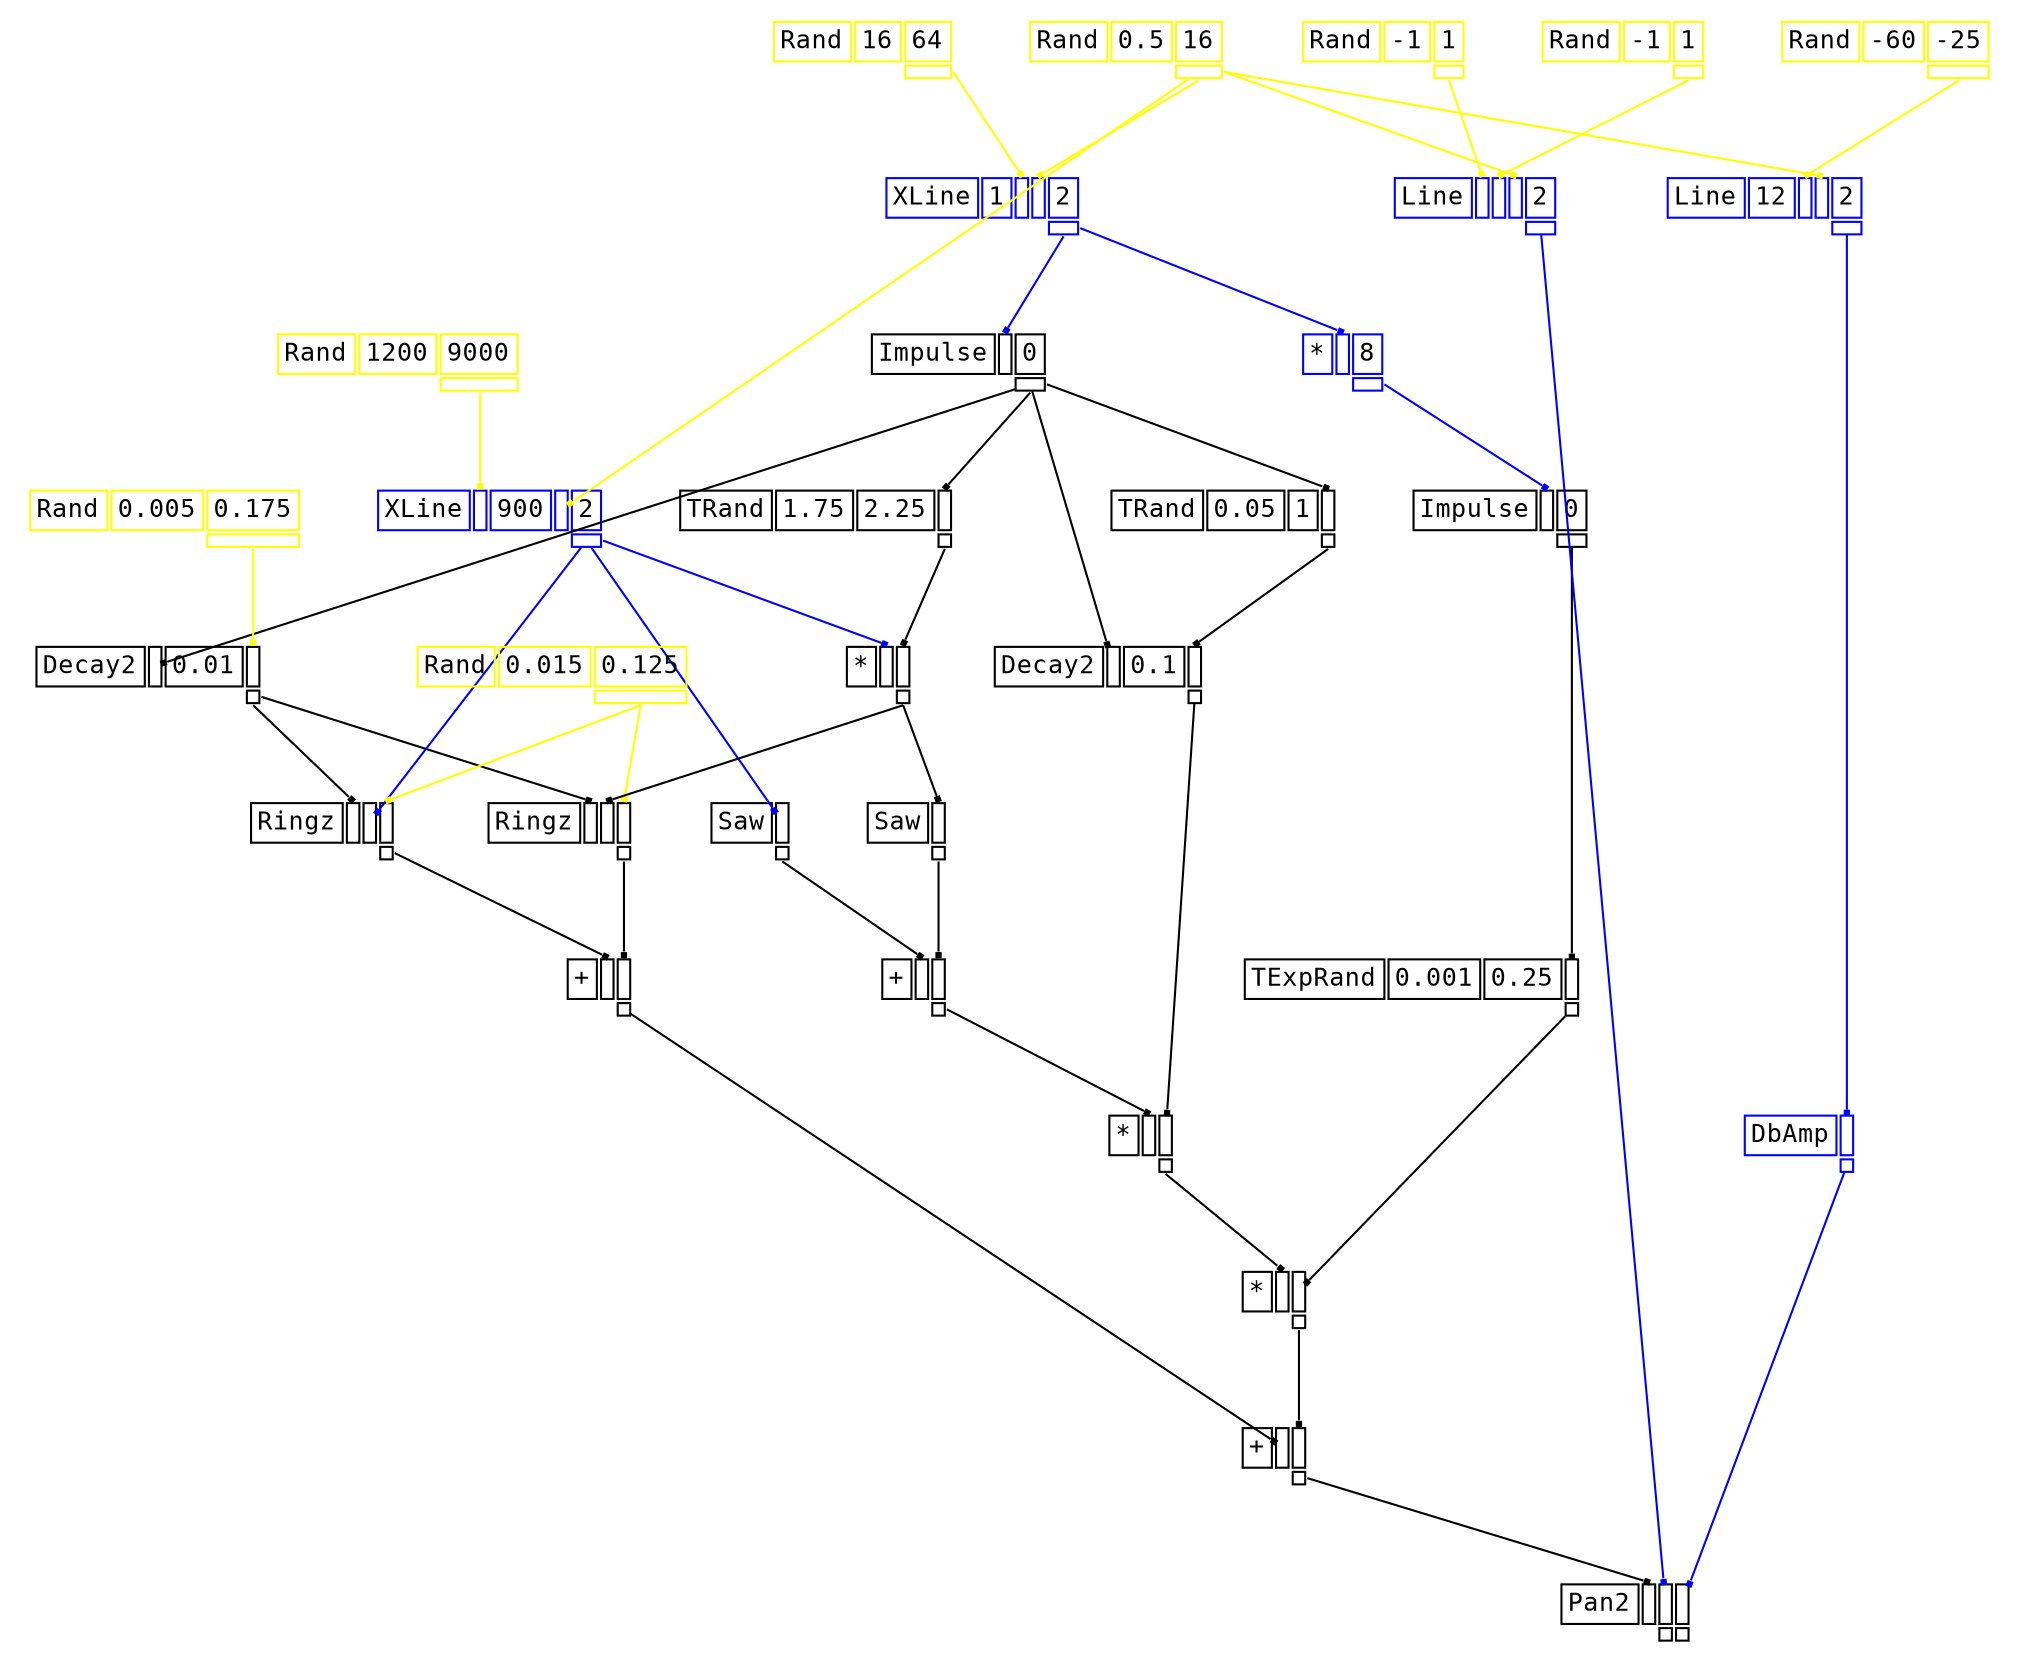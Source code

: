 digraph Anonymous {
graph [splines=false];
node [fontsize=12,fontname="Courier"];
edge [arrowhead=box,arrowsize=0.25];
u_3 [shape="plaintext",color="yellow",label=<<TABLE BORDER="0" CELLBORDER="1"><TR><TD>Rand</TD><TD>16</TD><TD>64</TD></TR><TR><TD BORDER="0"></TD><TD BORDER="0"></TD><TD PORT="o_0"></TD></TR></TABLE>>];
u_5 [shape="plaintext",color="yellow",label=<<TABLE BORDER="0" CELLBORDER="1"><TR><TD>Rand</TD><TD>0.5</TD><TD>16</TD></TR><TR><TD BORDER="0"></TD><TD BORDER="0"></TD><TD PORT="o_0"></TD></TR></TABLE>>];
u_7 [shape="plaintext",color="blue",label=<<TABLE BORDER="0" CELLBORDER="1"><TR><TD>XLine</TD><TD>1</TD><TD PORT="i_1"></TD><TD PORT="i_2"></TD><TD>2</TD></TR><TR><TD BORDER="0"></TD><TD BORDER="0"></TD><TD BORDER="0"></TD><TD BORDER="0"></TD><TD PORT="o_0"></TD></TR></TABLE>>];
u_9 [shape="plaintext",color="black",label=<<TABLE BORDER="0" CELLBORDER="1"><TR><TD>Impulse</TD><TD PORT="i_0"></TD><TD>0</TD></TR><TR><TD BORDER="0"></TD><TD BORDER="0"></TD><TD PORT="o_0"></TD></TR></TABLE>>];
u_13 [shape="plaintext",color="yellow",label=<<TABLE BORDER="0" CELLBORDER="1"><TR><TD>Rand</TD><TD>0.005</TD><TD>0.175</TD></TR><TR><TD BORDER="0"></TD><TD BORDER="0"></TD><TD PORT="o_0"></TD></TR></TABLE>>];
u_14 [shape="plaintext",color="black",label=<<TABLE BORDER="0" CELLBORDER="1"><TR><TD>Decay2</TD><TD PORT="i_0"></TD><TD>0.01</TD><TD PORT="i_2"></TD></TR><TR><TD BORDER="0"></TD><TD BORDER="0"></TD><TD BORDER="0"></TD><TD PORT="o_0"></TD></TR></TABLE>>];
u_17 [shape="plaintext",color="yellow",label=<<TABLE BORDER="0" CELLBORDER="1"><TR><TD>Rand</TD><TD>1200</TD><TD>9000</TD></TR><TR><TD BORDER="0"></TD><TD BORDER="0"></TD><TD PORT="o_0"></TD></TR></TABLE>>];
u_19 [shape="plaintext",color="blue",label=<<TABLE BORDER="0" CELLBORDER="1"><TR><TD>XLine</TD><TD PORT="i_0"></TD><TD>900</TD><TD PORT="i_2"></TD><TD>2</TD></TR><TR><TD BORDER="0"></TD><TD BORDER="0"></TD><TD BORDER="0"></TD><TD BORDER="0"></TD><TD PORT="o_0"></TD></TR></TABLE>>];
u_22 [shape="plaintext",color="yellow",label=<<TABLE BORDER="0" CELLBORDER="1"><TR><TD>Rand</TD><TD>0.015</TD><TD>0.125</TD></TR><TR><TD BORDER="0"></TD><TD BORDER="0"></TD><TD PORT="o_0"></TD></TR></TABLE>>];
u_23 [shape="plaintext",color="black",label=<<TABLE BORDER="0" CELLBORDER="1"><TR><TD>Ringz</TD><TD PORT="i_0"></TD><TD PORT="i_1"></TD><TD PORT="i_2"></TD></TR><TR><TD BORDER="0"></TD><TD BORDER="0"></TD><TD BORDER="0"></TD><TD PORT="o_0"></TD></TR></TABLE>>];
u_26 [shape="plaintext",color="black",label=<<TABLE BORDER="0" CELLBORDER="1"><TR><TD>TRand</TD><TD>1.75</TD><TD>2.25</TD><TD PORT="i_2"></TD></TR><TR><TD BORDER="0"></TD><TD BORDER="0"></TD><TD BORDER="0"></TD><TD PORT="o_0"></TD></TR></TABLE>>];
u_27 [shape="plaintext",color="black",label=<<TABLE BORDER="0" CELLBORDER="1"><TR><TD>*</TD><TD PORT="i_0"></TD><TD PORT="i_1"></TD></TR><TR><TD BORDER="0"></TD><TD BORDER="0"></TD><TD PORT="o_0"></TD></TR></TABLE>>];
u_28 [shape="plaintext",color="black",label=<<TABLE BORDER="0" CELLBORDER="1"><TR><TD>Ringz</TD><TD PORT="i_0"></TD><TD PORT="i_1"></TD><TD PORT="i_2"></TD></TR><TR><TD BORDER="0"></TD><TD BORDER="0"></TD><TD BORDER="0"></TD><TD PORT="o_0"></TD></TR></TABLE>>];
u_29 [shape="plaintext",color="black",label=<<TABLE BORDER="0" CELLBORDER="1"><TR><TD>+</TD><TD PORT="i_0"></TD><TD PORT="i_1"></TD></TR><TR><TD BORDER="0"></TD><TD BORDER="0"></TD><TD PORT="o_0"></TD></TR></TABLE>>];
u_30 [shape="plaintext",color="black",label=<<TABLE BORDER="0" CELLBORDER="1"><TR><TD>Saw</TD><TD PORT="i_0"></TD></TR><TR><TD BORDER="0"></TD><TD PORT="o_0"></TD></TR></TABLE>>];
u_31 [shape="plaintext",color="black",label=<<TABLE BORDER="0" CELLBORDER="1"><TR><TD>Saw</TD><TD PORT="i_0"></TD></TR><TR><TD BORDER="0"></TD><TD PORT="o_0"></TD></TR></TABLE>>];
u_32 [shape="plaintext",color="black",label=<<TABLE BORDER="0" CELLBORDER="1"><TR><TD>+</TD><TD PORT="i_0"></TD><TD PORT="i_1"></TD></TR><TR><TD BORDER="0"></TD><TD BORDER="0"></TD><TD PORT="o_0"></TD></TR></TABLE>>];
u_35 [shape="plaintext",color="black",label=<<TABLE BORDER="0" CELLBORDER="1"><TR><TD>TRand</TD><TD>0.05</TD><TD>1</TD><TD PORT="i_2"></TD></TR><TR><TD BORDER="0"></TD><TD BORDER="0"></TD><TD BORDER="0"></TD><TD PORT="o_0"></TD></TR></TABLE>>];
u_36 [shape="plaintext",color="black",label=<<TABLE BORDER="0" CELLBORDER="1"><TR><TD>Decay2</TD><TD PORT="i_0"></TD><TD>0.1</TD><TD PORT="i_2"></TD></TR><TR><TD BORDER="0"></TD><TD BORDER="0"></TD><TD BORDER="0"></TD><TD PORT="o_0"></TD></TR></TABLE>>];
u_37 [shape="plaintext",color="black",label=<<TABLE BORDER="0" CELLBORDER="1"><TR><TD>*</TD><TD PORT="i_0"></TD><TD PORT="i_1"></TD></TR><TR><TD BORDER="0"></TD><TD BORDER="0"></TD><TD PORT="o_0"></TD></TR></TABLE>>];
u_41 [shape="plaintext",color="blue",label=<<TABLE BORDER="0" CELLBORDER="1"><TR><TD>*</TD><TD PORT="i_0"></TD><TD>8</TD></TR><TR><TD BORDER="0"></TD><TD BORDER="0"></TD><TD PORT="o_0"></TD></TR></TABLE>>];
u_42 [shape="plaintext",color="black",label=<<TABLE BORDER="0" CELLBORDER="1"><TR><TD>Impulse</TD><TD PORT="i_0"></TD><TD>0</TD></TR><TR><TD BORDER="0"></TD><TD BORDER="0"></TD><TD PORT="o_0"></TD></TR></TABLE>>];
u_43 [shape="plaintext",color="black",label=<<TABLE BORDER="0" CELLBORDER="1"><TR><TD>TExpRand</TD><TD>0.001</TD><TD>0.25</TD><TD PORT="i_2"></TD></TR><TR><TD BORDER="0"></TD><TD BORDER="0"></TD><TD BORDER="0"></TD><TD PORT="o_0"></TD></TR></TABLE>>];
u_44 [shape="plaintext",color="black",label=<<TABLE BORDER="0" CELLBORDER="1"><TR><TD>*</TD><TD PORT="i_0"></TD><TD PORT="i_1"></TD></TR><TR><TD BORDER="0"></TD><TD BORDER="0"></TD><TD PORT="o_0"></TD></TR></TABLE>>];
u_45 [shape="plaintext",color="black",label=<<TABLE BORDER="0" CELLBORDER="1"><TR><TD>+</TD><TD PORT="i_0"></TD><TD PORT="i_1"></TD></TR><TR><TD BORDER="0"></TD><TD BORDER="0"></TD><TD PORT="o_0"></TD></TR></TABLE>>];
u_47 [shape="plaintext",color="yellow",label=<<TABLE BORDER="0" CELLBORDER="1"><TR><TD>Rand</TD><TD>-1</TD><TD>1</TD></TR><TR><TD BORDER="0"></TD><TD BORDER="0"></TD><TD PORT="o_0"></TD></TR></TABLE>>];
u_48 [shape="plaintext",color="yellow",label=<<TABLE BORDER="0" CELLBORDER="1"><TR><TD>Rand</TD><TD>-1</TD><TD>1</TD></TR><TR><TD BORDER="0"></TD><TD BORDER="0"></TD><TD PORT="o_0"></TD></TR></TABLE>>];
u_49 [shape="plaintext",color="blue",label=<<TABLE BORDER="0" CELLBORDER="1"><TR><TD>Line</TD><TD PORT="i_0"></TD><TD PORT="i_1"></TD><TD PORT="i_2"></TD><TD>2</TD></TR><TR><TD BORDER="0"></TD><TD BORDER="0"></TD><TD BORDER="0"></TD><TD BORDER="0"></TD><TD PORT="o_0"></TD></TR></TABLE>>];
u_53 [shape="plaintext",color="yellow",label=<<TABLE BORDER="0" CELLBORDER="1"><TR><TD>Rand</TD><TD>-60</TD><TD>-25</TD></TR><TR><TD BORDER="0"></TD><TD BORDER="0"></TD><TD PORT="o_0"></TD></TR></TABLE>>];
u_54 [shape="plaintext",color="blue",label=<<TABLE BORDER="0" CELLBORDER="1"><TR><TD>Line</TD><TD>12</TD><TD PORT="i_1"></TD><TD PORT="i_2"></TD><TD>2</TD></TR><TR><TD BORDER="0"></TD><TD BORDER="0"></TD><TD BORDER="0"></TD><TD BORDER="0"></TD><TD PORT="o_0"></TD></TR></TABLE>>];
u_55 [shape="plaintext",color="blue",label=<<TABLE BORDER="0" CELLBORDER="1"><TR><TD>DbAmp</TD><TD PORT="i_0"></TD></TR><TR><TD BORDER="0"></TD><TD PORT="o_0"></TD></TR></TABLE>>];
u_56 [shape="plaintext",color="black",label=<<TABLE BORDER="0" CELLBORDER="1"><TR><TD>Pan2</TD><TD PORT="i_0"></TD><TD PORT="i_1"></TD><TD PORT="i_2"></TD></TR><TR><TD BORDER="0"></TD><TD BORDER="0"></TD><TD PORT="o_0"></TD><TD PORT="o_1"></TD></TR></TABLE>>];
u_3:o_0 -> u_7:i_1 [color=yellow];
u_5:o_0 -> u_7:i_2 [color=yellow];
u_7:o_0 -> u_9:i_0 [color=blue];
u_9:o_0 -> u_14:i_0 [color=black];
u_13:o_0 -> u_14:i_2 [color=yellow];
u_17:o_0 -> u_19:i_0 [color=yellow];
u_5:o_0 -> u_19:i_2 [color=yellow];
u_14:o_0 -> u_23:i_0 [color=black];
u_19:o_0 -> u_23:i_1 [color=blue];
u_22:o_0 -> u_23:i_2 [color=yellow];
u_9:o_0 -> u_26:i_2 [color=black];
u_19:o_0 -> u_27:i_0 [color=blue];
u_26:o_0 -> u_27:i_1 [color=black];
u_14:o_0 -> u_28:i_0 [color=black];
u_27:o_0 -> u_28:i_1 [color=black];
u_22:o_0 -> u_28:i_2 [color=yellow];
u_23:o_0 -> u_29:i_0 [color=black];
u_28:o_0 -> u_29:i_1 [color=black];
u_19:o_0 -> u_30:i_0 [color=blue];
u_27:o_0 -> u_31:i_0 [color=black];
u_30:o_0 -> u_32:i_0 [color=black];
u_31:o_0 -> u_32:i_1 [color=black];
u_9:o_0 -> u_35:i_2 [color=black];
u_9:o_0 -> u_36:i_0 [color=black];
u_35:o_0 -> u_36:i_2 [color=black];
u_32:o_0 -> u_37:i_0 [color=black];
u_36:o_0 -> u_37:i_1 [color=black];
u_7:o_0 -> u_41:i_0 [color=blue];
u_41:o_0 -> u_42:i_0 [color=blue];
u_42:o_0 -> u_43:i_2 [color=black];
u_37:o_0 -> u_44:i_0 [color=black];
u_43:o_0 -> u_44:i_1 [color=black];
u_29:o_0 -> u_45:i_0 [color=black];
u_44:o_0 -> u_45:i_1 [color=black];
u_47:o_0 -> u_49:i_0 [color=yellow];
u_48:o_0 -> u_49:i_1 [color=yellow];
u_5:o_0 -> u_49:i_2 [color=yellow];
u_53:o_0 -> u_54:i_1 [color=yellow];
u_5:o_0 -> u_54:i_2 [color=yellow];
u_54:o_0 -> u_55:i_0 [color=blue];
u_45:o_0 -> u_56:i_0 [color=black];
u_49:o_0 -> u_56:i_1 [color=blue];
u_55:o_0 -> u_56:i_2 [color=blue];
}

